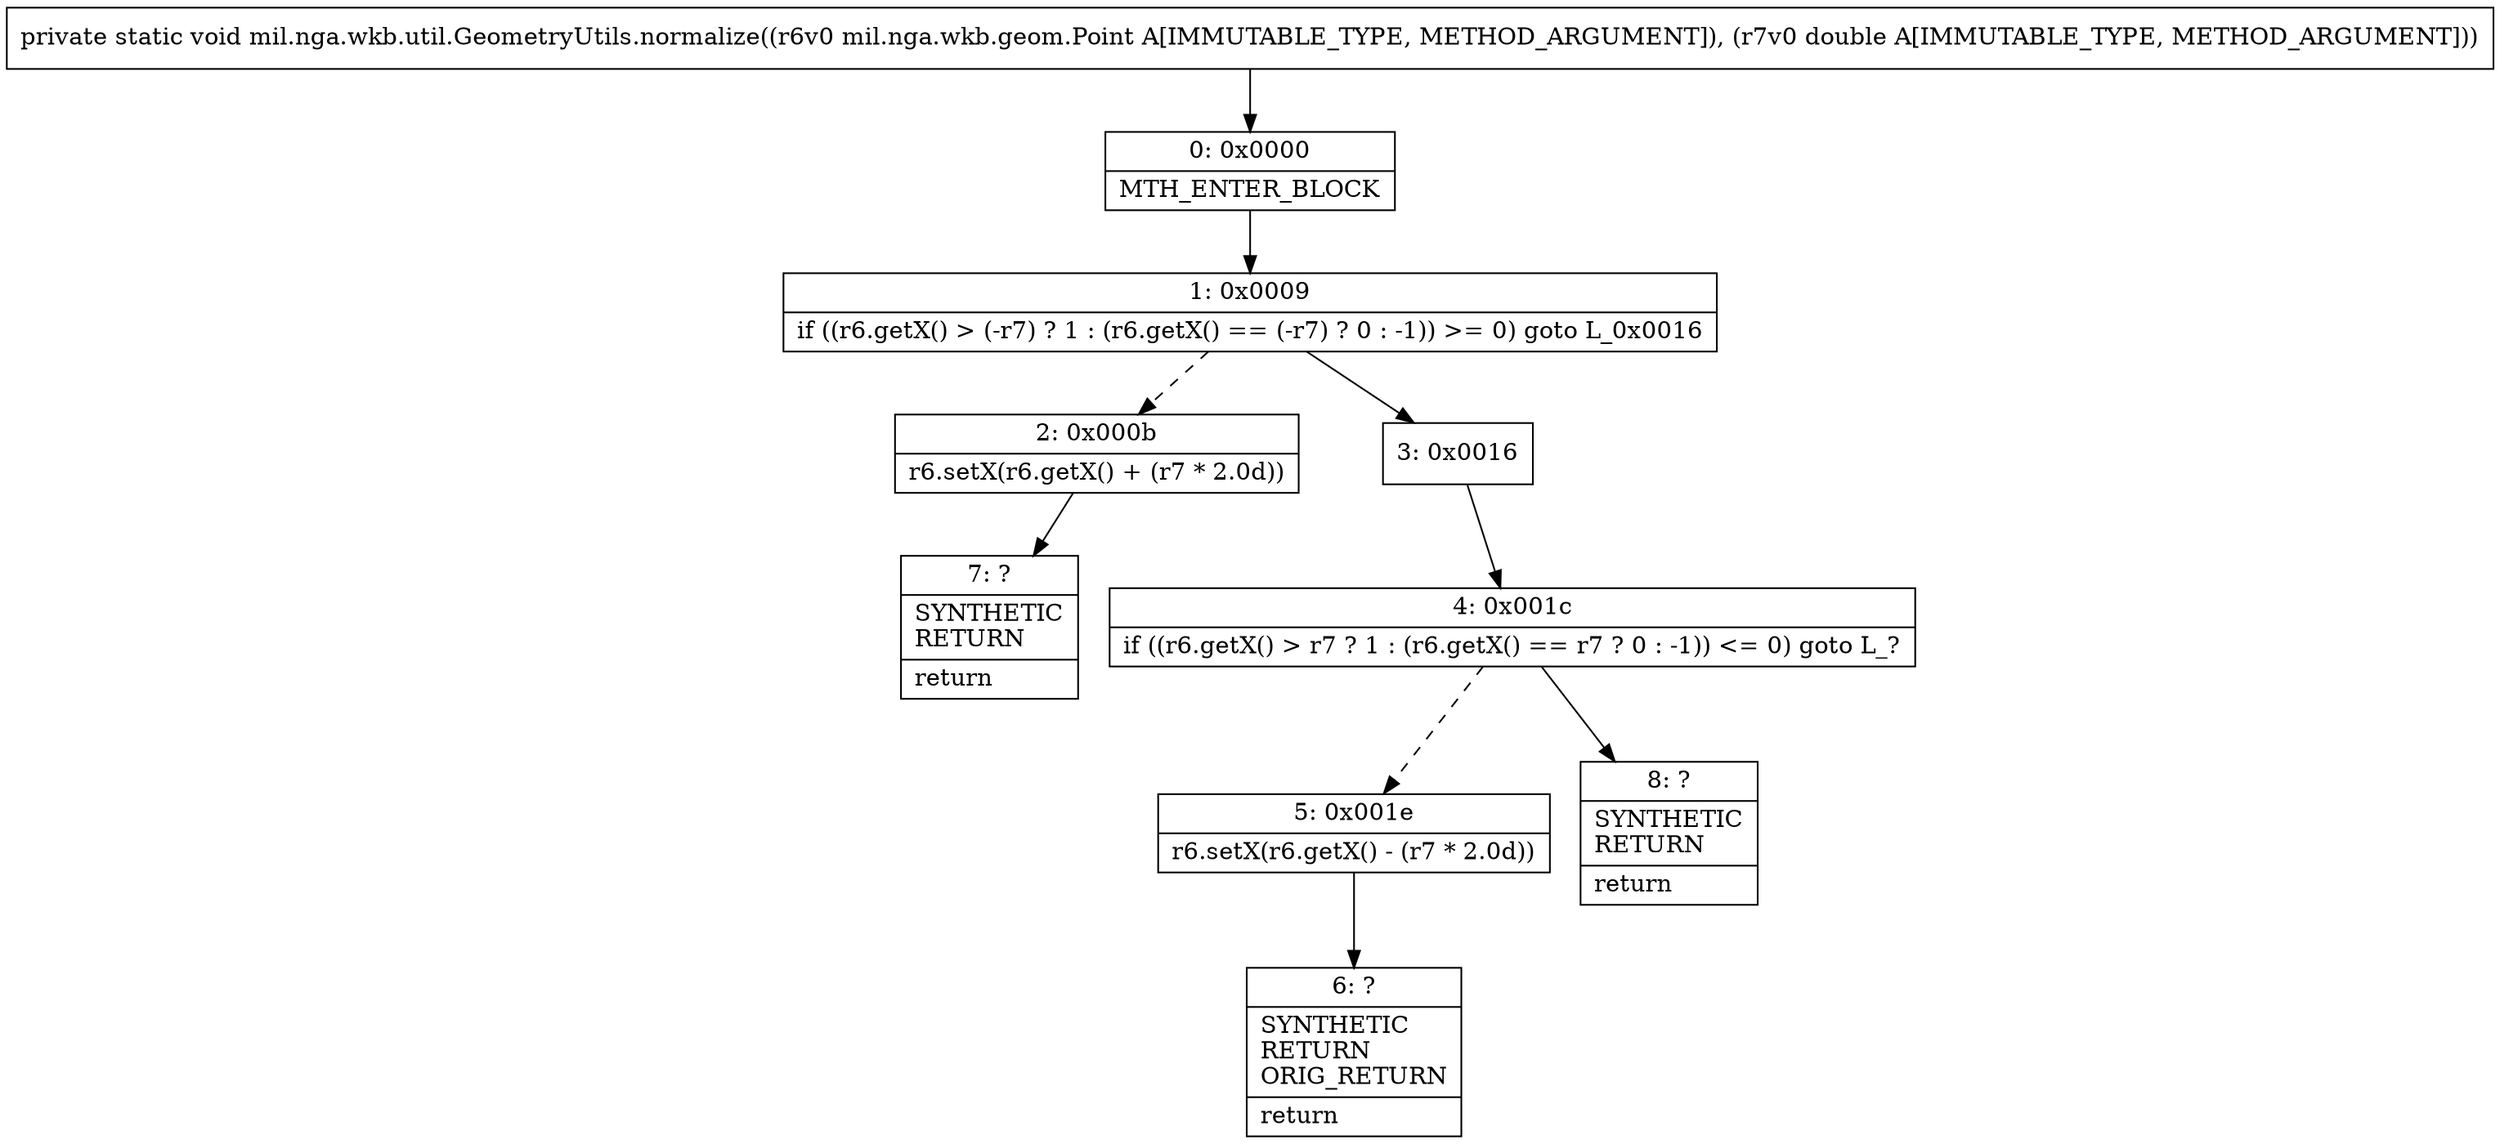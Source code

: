 digraph "CFG formil.nga.wkb.util.GeometryUtils.normalize(Lmil\/nga\/wkb\/geom\/Point;D)V" {
Node_0 [shape=record,label="{0\:\ 0x0000|MTH_ENTER_BLOCK\l}"];
Node_1 [shape=record,label="{1\:\ 0x0009|if ((r6.getX() \> (\-r7) ? 1 : (r6.getX() == (\-r7) ? 0 : \-1)) \>= 0) goto L_0x0016\l}"];
Node_2 [shape=record,label="{2\:\ 0x000b|r6.setX(r6.getX() + (r7 * 2.0d))\l}"];
Node_3 [shape=record,label="{3\:\ 0x0016}"];
Node_4 [shape=record,label="{4\:\ 0x001c|if ((r6.getX() \> r7 ? 1 : (r6.getX() == r7 ? 0 : \-1)) \<= 0) goto L_?\l}"];
Node_5 [shape=record,label="{5\:\ 0x001e|r6.setX(r6.getX() \- (r7 * 2.0d))\l}"];
Node_6 [shape=record,label="{6\:\ ?|SYNTHETIC\lRETURN\lORIG_RETURN\l|return\l}"];
Node_7 [shape=record,label="{7\:\ ?|SYNTHETIC\lRETURN\l|return\l}"];
Node_8 [shape=record,label="{8\:\ ?|SYNTHETIC\lRETURN\l|return\l}"];
MethodNode[shape=record,label="{private static void mil.nga.wkb.util.GeometryUtils.normalize((r6v0 mil.nga.wkb.geom.Point A[IMMUTABLE_TYPE, METHOD_ARGUMENT]), (r7v0 double A[IMMUTABLE_TYPE, METHOD_ARGUMENT])) }"];
MethodNode -> Node_0;
Node_0 -> Node_1;
Node_1 -> Node_2[style=dashed];
Node_1 -> Node_3;
Node_2 -> Node_7;
Node_3 -> Node_4;
Node_4 -> Node_5[style=dashed];
Node_4 -> Node_8;
Node_5 -> Node_6;
}

